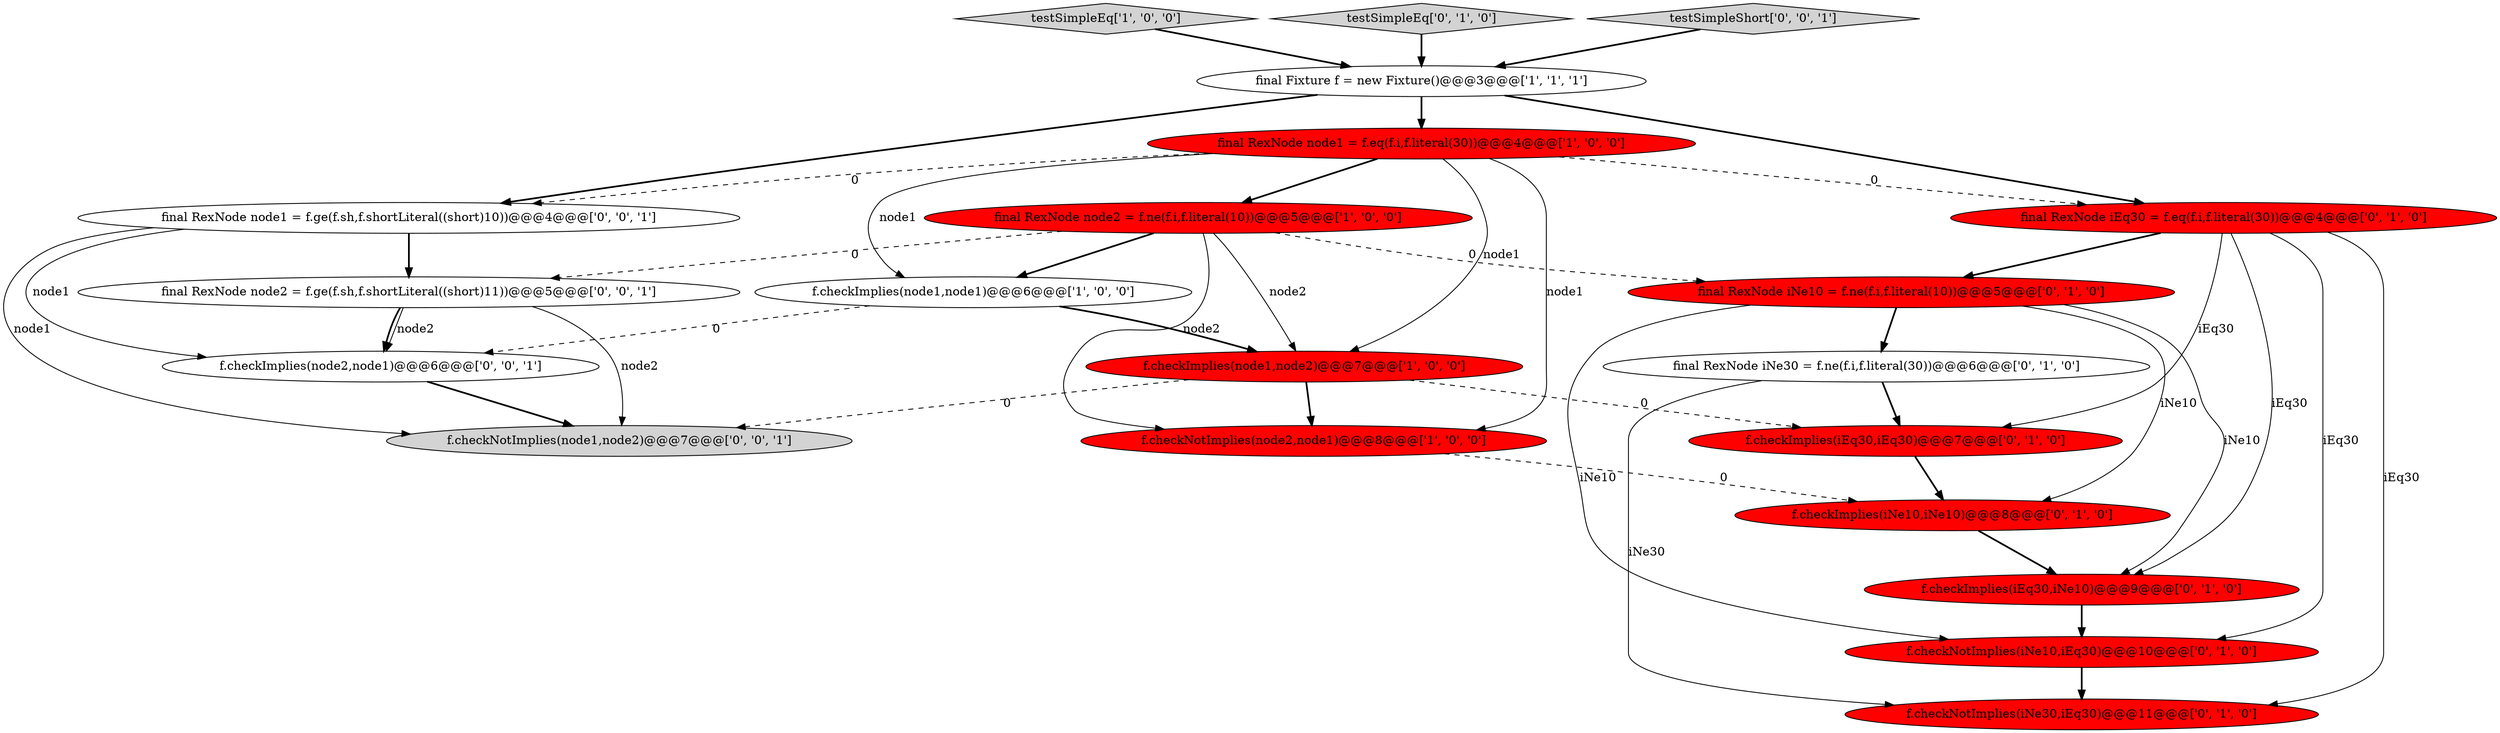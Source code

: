 digraph {
1 [style = filled, label = "f.checkImplies(node1,node1)@@@6@@@['1', '0', '0']", fillcolor = white, shape = ellipse image = "AAA0AAABBB1BBB"];
7 [style = filled, label = "f.checkImplies(iEq30,iNe10)@@@9@@@['0', '1', '0']", fillcolor = red, shape = ellipse image = "AAA1AAABBB2BBB"];
9 [style = filled, label = "f.checkImplies(iNe10,iNe10)@@@8@@@['0', '1', '0']", fillcolor = red, shape = ellipse image = "AAA1AAABBB2BBB"];
11 [style = filled, label = "final RexNode iNe10 = f.ne(f.i,f.literal(10))@@@5@@@['0', '1', '0']", fillcolor = red, shape = ellipse image = "AAA1AAABBB2BBB"];
6 [style = filled, label = "testSimpleEq['1', '0', '0']", fillcolor = lightgray, shape = diamond image = "AAA0AAABBB1BBB"];
19 [style = filled, label = "final RexNode node2 = f.ge(f.sh,f.shortLiteral((short)11))@@@5@@@['0', '0', '1']", fillcolor = white, shape = ellipse image = "AAA0AAABBB3BBB"];
2 [style = filled, label = "f.checkImplies(node1,node2)@@@7@@@['1', '0', '0']", fillcolor = red, shape = ellipse image = "AAA1AAABBB1BBB"];
20 [style = filled, label = "f.checkNotImplies(node1,node2)@@@7@@@['0', '0', '1']", fillcolor = lightgray, shape = ellipse image = "AAA0AAABBB3BBB"];
5 [style = filled, label = "final RexNode node2 = f.ne(f.i,f.literal(10))@@@5@@@['1', '0', '0']", fillcolor = red, shape = ellipse image = "AAA1AAABBB1BBB"];
13 [style = filled, label = "f.checkNotImplies(iNe10,iEq30)@@@10@@@['0', '1', '0']", fillcolor = red, shape = ellipse image = "AAA1AAABBB2BBB"];
18 [style = filled, label = "f.checkImplies(node2,node1)@@@6@@@['0', '0', '1']", fillcolor = white, shape = ellipse image = "AAA0AAABBB3BBB"];
10 [style = filled, label = "f.checkNotImplies(iNe30,iEq30)@@@11@@@['0', '1', '0']", fillcolor = red, shape = ellipse image = "AAA1AAABBB2BBB"];
8 [style = filled, label = "final RexNode iEq30 = f.eq(f.i,f.literal(30))@@@4@@@['0', '1', '0']", fillcolor = red, shape = ellipse image = "AAA1AAABBB2BBB"];
15 [style = filled, label = "final RexNode iNe30 = f.ne(f.i,f.literal(30))@@@6@@@['0', '1', '0']", fillcolor = white, shape = ellipse image = "AAA0AAABBB2BBB"];
16 [style = filled, label = "final RexNode node1 = f.ge(f.sh,f.shortLiteral((short)10))@@@4@@@['0', '0', '1']", fillcolor = white, shape = ellipse image = "AAA0AAABBB3BBB"];
4 [style = filled, label = "final RexNode node1 = f.eq(f.i,f.literal(30))@@@4@@@['1', '0', '0']", fillcolor = red, shape = ellipse image = "AAA1AAABBB1BBB"];
0 [style = filled, label = "final Fixture f = new Fixture()@@@3@@@['1', '1', '1']", fillcolor = white, shape = ellipse image = "AAA0AAABBB1BBB"];
12 [style = filled, label = "f.checkImplies(iEq30,iEq30)@@@7@@@['0', '1', '0']", fillcolor = red, shape = ellipse image = "AAA1AAABBB2BBB"];
14 [style = filled, label = "testSimpleEq['0', '1', '0']", fillcolor = lightgray, shape = diamond image = "AAA0AAABBB2BBB"];
17 [style = filled, label = "testSimpleShort['0', '0', '1']", fillcolor = lightgray, shape = diamond image = "AAA0AAABBB3BBB"];
3 [style = filled, label = "f.checkNotImplies(node2,node1)@@@8@@@['1', '0', '0']", fillcolor = red, shape = ellipse image = "AAA1AAABBB1BBB"];
7->13 [style = bold, label=""];
8->10 [style = solid, label="iEq30"];
13->10 [style = bold, label=""];
15->10 [style = solid, label="iNe30"];
0->16 [style = bold, label=""];
19->18 [style = bold, label=""];
19->20 [style = solid, label="node2"];
8->12 [style = solid, label="iEq30"];
2->20 [style = dashed, label="0"];
11->9 [style = solid, label="iNe10"];
4->16 [style = dashed, label="0"];
16->18 [style = solid, label="node1"];
2->3 [style = bold, label=""];
5->3 [style = solid, label="node2"];
6->0 [style = bold, label=""];
4->1 [style = solid, label="node1"];
5->2 [style = solid, label="node2"];
11->13 [style = solid, label="iNe10"];
19->18 [style = solid, label="node2"];
1->18 [style = dashed, label="0"];
9->7 [style = bold, label=""];
12->9 [style = bold, label=""];
16->19 [style = bold, label=""];
8->13 [style = solid, label="iEq30"];
11->7 [style = solid, label="iNe10"];
11->15 [style = bold, label=""];
5->1 [style = bold, label=""];
18->20 [style = bold, label=""];
2->12 [style = dashed, label="0"];
17->0 [style = bold, label=""];
14->0 [style = bold, label=""];
5->11 [style = dashed, label="0"];
3->9 [style = dashed, label="0"];
0->4 [style = bold, label=""];
0->8 [style = bold, label=""];
4->8 [style = dashed, label="0"];
1->2 [style = bold, label=""];
15->12 [style = bold, label=""];
16->20 [style = solid, label="node1"];
8->11 [style = bold, label=""];
5->19 [style = dashed, label="0"];
4->5 [style = bold, label=""];
4->2 [style = solid, label="node1"];
4->3 [style = solid, label="node1"];
8->7 [style = solid, label="iEq30"];
}
